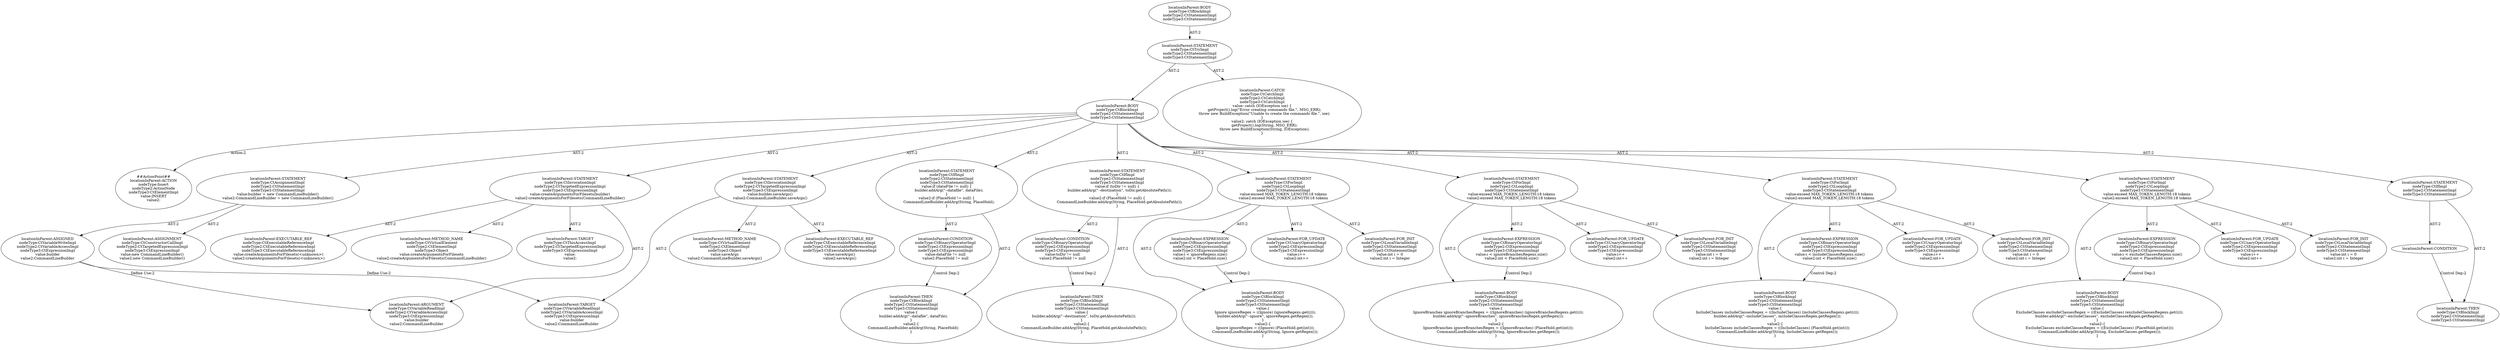 digraph "Pattern" {
0 [label="##ActionPoint##
locationInParent:ACTION
nodeType:Insert
nodeType2:ActionNode
nodeType3:CtElementImpl
value:INSERT
value2:" shape=ellipse]
1 [label="locationInParent:BODY
nodeType:CtBlockImpl
nodeType2:CtStatementImpl
nodeType3:CtStatementImpl" shape=ellipse]
2 [label="locationInParent:STATEMENT
nodeType:CtTryImpl
nodeType2:CtStatementImpl
nodeType3:CtStatementImpl" shape=ellipse]
3 [label="locationInParent:BODY
nodeType:CtBlockImpl
nodeType2:CtStatementImpl
nodeType3:CtStatementImpl" shape=ellipse]
4 [label="locationInParent:CATCH
nodeType:CtCatchImpl
nodeType2:CtCatchImpl
nodeType3:CtCatchImpl
value: catch (IOException ioe) \{
    getProject().log(\"Error creating commands file.\", MSG_ERR);
    throw new BuildException(\"Unable to create the commands file.\", ioe);
\}
value2: catch (IOException ioe) \{
    getProject().log(String, MSG_ERR);
    throw new BuildException(String, IOException);
\}" shape=ellipse]
5 [label="locationInParent:STATEMENT
nodeType:CtAssignmentImpl
nodeType2:CtStatementImpl
nodeType3:CtStatementImpl
value:builder = new CommandLineBuilder()
value2:CommandLineBuilder = new CommandLineBuilder()" shape=ellipse]
6 [label="locationInParent:ASSIGNED
nodeType:CtVariableWriteImpl
nodeType2:CtVariableAccessImpl
nodeType3:CtExpressionImpl
value:builder
value2:CommandLineBuilder" shape=ellipse]
7 [label="locationInParent:ASSIGNMENT
nodeType:CtConstructorCallImpl
nodeType2:CtTargetedExpressionImpl
nodeType3:CtExpressionImpl
value:new CommandLineBuilder()
value2:new CommandLineBuilder()" shape=ellipse]
8 [label="locationInParent:STATEMENT
nodeType:CtIfImpl
nodeType2:CtStatementImpl
nodeType3:CtStatementImpl
value:if (dataFile != null) \{
    builder.addArg(\"--datafile\", dataFile);
\}
value2:if (PlaceHold != null) \{
    CommandLineBuilder.addArg(String, PlaceHold);
\}" shape=ellipse]
9 [label="locationInParent:CONDITION
nodeType:CtBinaryOperatorImpl
nodeType2:CtExpressionImpl
nodeType3:CtExpressionImpl
value:dataFile != null
value2:PlaceHold != null" shape=ellipse]
10 [label="locationInParent:THEN
nodeType:CtBlockImpl
nodeType2:CtStatementImpl
nodeType3:CtStatementImpl
value:\{
    builder.addArg(\"--datafile\", dataFile);
\}
value2:\{
    CommandLineBuilder.addArg(String, PlaceHold);
\}" shape=ellipse]
11 [label="locationInParent:STATEMENT
nodeType:CtIfImpl
nodeType2:CtStatementImpl
nodeType3:CtStatementImpl
value:if (toDir != null) \{
    builder.addArg(\"--destination\", toDir.getAbsolutePath());
\}
value2:if (PlaceHold != null) \{
    CommandLineBuilder.addArg(String, PlaceHold.getAbsolutePath());
\}" shape=ellipse]
12 [label="locationInParent:CONDITION
nodeType:CtBinaryOperatorImpl
nodeType2:CtExpressionImpl
nodeType3:CtExpressionImpl
value:toDir != null
value2:PlaceHold != null" shape=ellipse]
13 [label="locationInParent:THEN
nodeType:CtBlockImpl
nodeType2:CtStatementImpl
nodeType3:CtStatementImpl
value:\{
    builder.addArg(\"--destination\", toDir.getAbsolutePath());
\}
value2:\{
    CommandLineBuilder.addArg(String, PlaceHold.getAbsolutePath());
\}" shape=ellipse]
14 [label="locationInParent:STATEMENT
nodeType:CtForImpl
nodeType2:CtLoopImpl
nodeType3:CtStatementImpl
value:exceed MAX_TOKEN_LENGTH:18 tokens
value2:exceed MAX_TOKEN_LENGTH:18 tokens" shape=ellipse]
15 [label="locationInParent:FOR_INIT
nodeType:CtLocalVariableImpl
nodeType2:CtStatementImpl
nodeType3:CtStatementImpl
value:int i = 0
value2:int i = Integer" shape=ellipse]
16 [label="locationInParent:EXPRESSION
nodeType:CtBinaryOperatorImpl
nodeType2:CtExpressionImpl
nodeType3:CtExpressionImpl
value:i < ignoreRegexs.size()
value2:int < PlaceHold.size()" shape=ellipse]
17 [label="locationInParent:FOR_UPDATE
nodeType:CtUnaryOperatorImpl
nodeType2:CtExpressionImpl
nodeType3:CtExpressionImpl
value:i++
value2:int++" shape=ellipse]
18 [label="locationInParent:BODY
nodeType:CtBlockImpl
nodeType2:CtStatementImpl
nodeType3:CtStatementImpl
value:\{
    Ignore ignoreRegex = ((Ignore) (ignoreRegexs.get(i)));
    builder.addArg(\"--ignore\", ignoreRegex.getRegex());
\}
value2:\{
    Ignore ignoreRegex = ((Ignore) (PlaceHold.get(int)));
    CommandLineBuilder.addArg(String, Ignore.getRegex());
\}" shape=ellipse]
19 [label="locationInParent:STATEMENT
nodeType:CtForImpl
nodeType2:CtLoopImpl
nodeType3:CtStatementImpl
value:exceed MAX_TOKEN_LENGTH:18 tokens
value2:exceed MAX_TOKEN_LENGTH:18 tokens" shape=ellipse]
20 [label="locationInParent:FOR_INIT
nodeType:CtLocalVariableImpl
nodeType2:CtStatementImpl
nodeType3:CtStatementImpl
value:int i = 0
value2:int i = Integer" shape=ellipse]
21 [label="locationInParent:EXPRESSION
nodeType:CtBinaryOperatorImpl
nodeType2:CtExpressionImpl
nodeType3:CtExpressionImpl
value:i < ignoreBranchesRegexs.size()
value2:int < PlaceHold.size()" shape=ellipse]
22 [label="locationInParent:FOR_UPDATE
nodeType:CtUnaryOperatorImpl
nodeType2:CtExpressionImpl
nodeType3:CtExpressionImpl
value:i++
value2:int++" shape=ellipse]
23 [label="locationInParent:BODY
nodeType:CtBlockImpl
nodeType2:CtStatementImpl
nodeType3:CtStatementImpl
value:\{
    IgnoreBranches ignoreBranchesRegex = ((IgnoreBranches) (ignoreBranchesRegexs.get(i)));
    builder.addArg(\"--ignoreBranches\", ignoreBranchesRegex.getRegex());
\}
value2:\{
    IgnoreBranches ignoreBranchesRegex = ((IgnoreBranches) (PlaceHold.get(int)));
    CommandLineBuilder.addArg(String, IgnoreBranches.getRegex());
\}" shape=ellipse]
24 [label="locationInParent:STATEMENT
nodeType:CtForImpl
nodeType2:CtLoopImpl
nodeType3:CtStatementImpl
value:exceed MAX_TOKEN_LENGTH:18 tokens
value2:exceed MAX_TOKEN_LENGTH:18 tokens" shape=ellipse]
25 [label="locationInParent:FOR_INIT
nodeType:CtLocalVariableImpl
nodeType2:CtStatementImpl
nodeType3:CtStatementImpl
value:int i = 0
value2:int i = Integer" shape=ellipse]
26 [label="locationInParent:EXPRESSION
nodeType:CtBinaryOperatorImpl
nodeType2:CtExpressionImpl
nodeType3:CtExpressionImpl
value:i < includeClassesRegexs.size()
value2:int < PlaceHold.size()" shape=ellipse]
27 [label="locationInParent:FOR_UPDATE
nodeType:CtUnaryOperatorImpl
nodeType2:CtExpressionImpl
nodeType3:CtExpressionImpl
value:i++
value2:int++" shape=ellipse]
28 [label="locationInParent:BODY
nodeType:CtBlockImpl
nodeType2:CtStatementImpl
nodeType3:CtStatementImpl
value:\{
    IncludeClasses includeClassesRegex = ((IncludeClasses) (includeClassesRegexs.get(i)));
    builder.addArg(\"--includeClasses\", includeClassesRegex.getRegex());
\}
value2:\{
    IncludeClasses includeClassesRegex = ((IncludeClasses) (PlaceHold.get(int)));
    CommandLineBuilder.addArg(String, IncludeClasses.getRegex());
\}" shape=ellipse]
29 [label="locationInParent:STATEMENT
nodeType:CtForImpl
nodeType2:CtLoopImpl
nodeType3:CtStatementImpl
value:exceed MAX_TOKEN_LENGTH:18 tokens
value2:exceed MAX_TOKEN_LENGTH:18 tokens" shape=ellipse]
30 [label="locationInParent:FOR_INIT
nodeType:CtLocalVariableImpl
nodeType2:CtStatementImpl
nodeType3:CtStatementImpl
value:int i = 0
value2:int i = Integer" shape=ellipse]
31 [label="locationInParent:EXPRESSION
nodeType:CtBinaryOperatorImpl
nodeType2:CtExpressionImpl
nodeType3:CtExpressionImpl
value:i < excludeClassesRegexs.size()
value2:int < PlaceHold.size()" shape=ellipse]
32 [label="locationInParent:FOR_UPDATE
nodeType:CtUnaryOperatorImpl
nodeType2:CtExpressionImpl
nodeType3:CtExpressionImpl
value:i++
value2:int++" shape=ellipse]
33 [label="locationInParent:BODY
nodeType:CtBlockImpl
nodeType2:CtStatementImpl
nodeType3:CtStatementImpl
value:\{
    ExcludeClasses excludeClassesRegex = ((ExcludeClasses) (excludeClassesRegexs.get(i)));
    builder.addArg(\"--excludeClasses\", excludeClassesRegex.getRegex());
\}
value2:\{
    ExcludeClasses excludeClassesRegex = ((ExcludeClasses) (PlaceHold.get(int)));
    CommandLineBuilder.addArg(String, ExcludeClasses.getRegex());
\}" shape=ellipse]
34 [label="locationInParent:STATEMENT
nodeType:CtIfImpl
nodeType2:CtStatementImpl
nodeType3:CtStatementImpl" shape=ellipse]
35 [label="locationInParent:CONDITION" shape=ellipse]
36 [label="locationInParent:THEN
nodeType:CtBlockImpl
nodeType2:CtStatementImpl
nodeType3:CtStatementImpl" shape=ellipse]
37 [label="locationInParent:STATEMENT
nodeType:CtInvocationImpl
nodeType2:CtTargetedExpressionImpl
nodeType3:CtExpressionImpl
value:createArgumentsForFilesets(builder)
value2:createArgumentsForFilesets(CommandLineBuilder)" shape=ellipse]
38 [label="locationInParent:METHOD_NAME
nodeType:CtVirtualElement
nodeType2:CtElementImpl
nodeType3:Object
value:createArgumentsForFilesets
value2:createArgumentsForFilesets(CommandLineBuilder)" shape=ellipse]
39 [label="locationInParent:TARGET
nodeType:CtThisAccessImpl
nodeType2:CtTargetedExpressionImpl
nodeType3:CtExpressionImpl
value:
value2:" shape=ellipse]
40 [label="locationInParent:EXECUTABLE_REF
nodeType:CtExecutableReferenceImpl
nodeType2:CtExecutableReferenceImpl
nodeType3:CtExecutableReferenceImpl
value:createArgumentsForFilesets(<unknown>)
value2:createArgumentsForFilesets(<unknown>)" shape=ellipse]
41 [label="locationInParent:ARGUMENT
nodeType:CtVariableReadImpl
nodeType2:CtVariableAccessImpl
nodeType3:CtExpressionImpl
value:builder
value2:CommandLineBuilder" shape=ellipse]
42 [label="locationInParent:STATEMENT
nodeType:CtInvocationImpl
nodeType2:CtTargetedExpressionImpl
nodeType3:CtExpressionImpl
value:builder.saveArgs()
value2:CommandLineBuilder.saveArgs()" shape=ellipse]
43 [label="locationInParent:METHOD_NAME
nodeType:CtVirtualElement
nodeType2:CtElementImpl
nodeType3:Object
value:saveArgs
value2:CommandLineBuilder.saveArgs()" shape=ellipse]
44 [label="locationInParent:TARGET
nodeType:CtVariableReadImpl
nodeType2:CtVariableAccessImpl
nodeType3:CtExpressionImpl
value:builder
value2:CommandLineBuilder" shape=ellipse]
45 [label="locationInParent:EXECUTABLE_REF
nodeType:CtExecutableReferenceImpl
nodeType2:CtExecutableReferenceImpl
nodeType3:CtExecutableReferenceImpl
value:saveArgs()
value2:saveArgs()" shape=ellipse]
1 -> 0 [label="Action:2"];
1 -> 5 [label="AST:2"];
1 -> 8 [label="AST:2"];
1 -> 11 [label="AST:2"];
1 -> 14 [label="AST:2"];
1 -> 19 [label="AST:2"];
1 -> 24 [label="AST:2"];
1 -> 29 [label="AST:2"];
1 -> 34 [label="AST:2"];
1 -> 37 [label="AST:2"];
1 -> 42 [label="AST:2"];
2 -> 1 [label="AST:2"];
2 -> 4 [label="AST:2"];
3 -> 2 [label="AST:2"];
5 -> 6 [label="AST:2"];
5 -> 7 [label="AST:2"];
6 -> 41 [label="Define Use:2"];
6 -> 44 [label="Define Use:2"];
8 -> 9 [label="AST:2"];
8 -> 10 [label="AST:2"];
9 -> 10 [label="Control Dep:2"];
11 -> 12 [label="AST:2"];
11 -> 13 [label="AST:2"];
12 -> 13 [label="Control Dep:2"];
14 -> 15 [label="AST:2"];
14 -> 16 [label="AST:2"];
14 -> 17 [label="AST:2"];
14 -> 18 [label="AST:2"];
16 -> 18 [label="Control Dep:2"];
19 -> 20 [label="AST:2"];
19 -> 21 [label="AST:2"];
19 -> 22 [label="AST:2"];
19 -> 23 [label="AST:2"];
21 -> 23 [label="Control Dep:2"];
24 -> 25 [label="AST:2"];
24 -> 26 [label="AST:2"];
24 -> 27 [label="AST:2"];
24 -> 28 [label="AST:2"];
26 -> 28 [label="Control Dep:2"];
29 -> 30 [label="AST:2"];
29 -> 31 [label="AST:2"];
29 -> 32 [label="AST:2"];
29 -> 33 [label="AST:2"];
31 -> 33 [label="Control Dep:2"];
34 -> 35 [label="AST:2"];
34 -> 36 [label="AST:2"];
35 -> 36 [label="Control Dep:2"];
37 -> 38 [label="AST:2"];
37 -> 39 [label="AST:2"];
37 -> 40 [label="AST:2"];
37 -> 41 [label="AST:2"];
42 -> 43 [label="AST:2"];
42 -> 44 [label="AST:2"];
42 -> 45 [label="AST:2"];
}